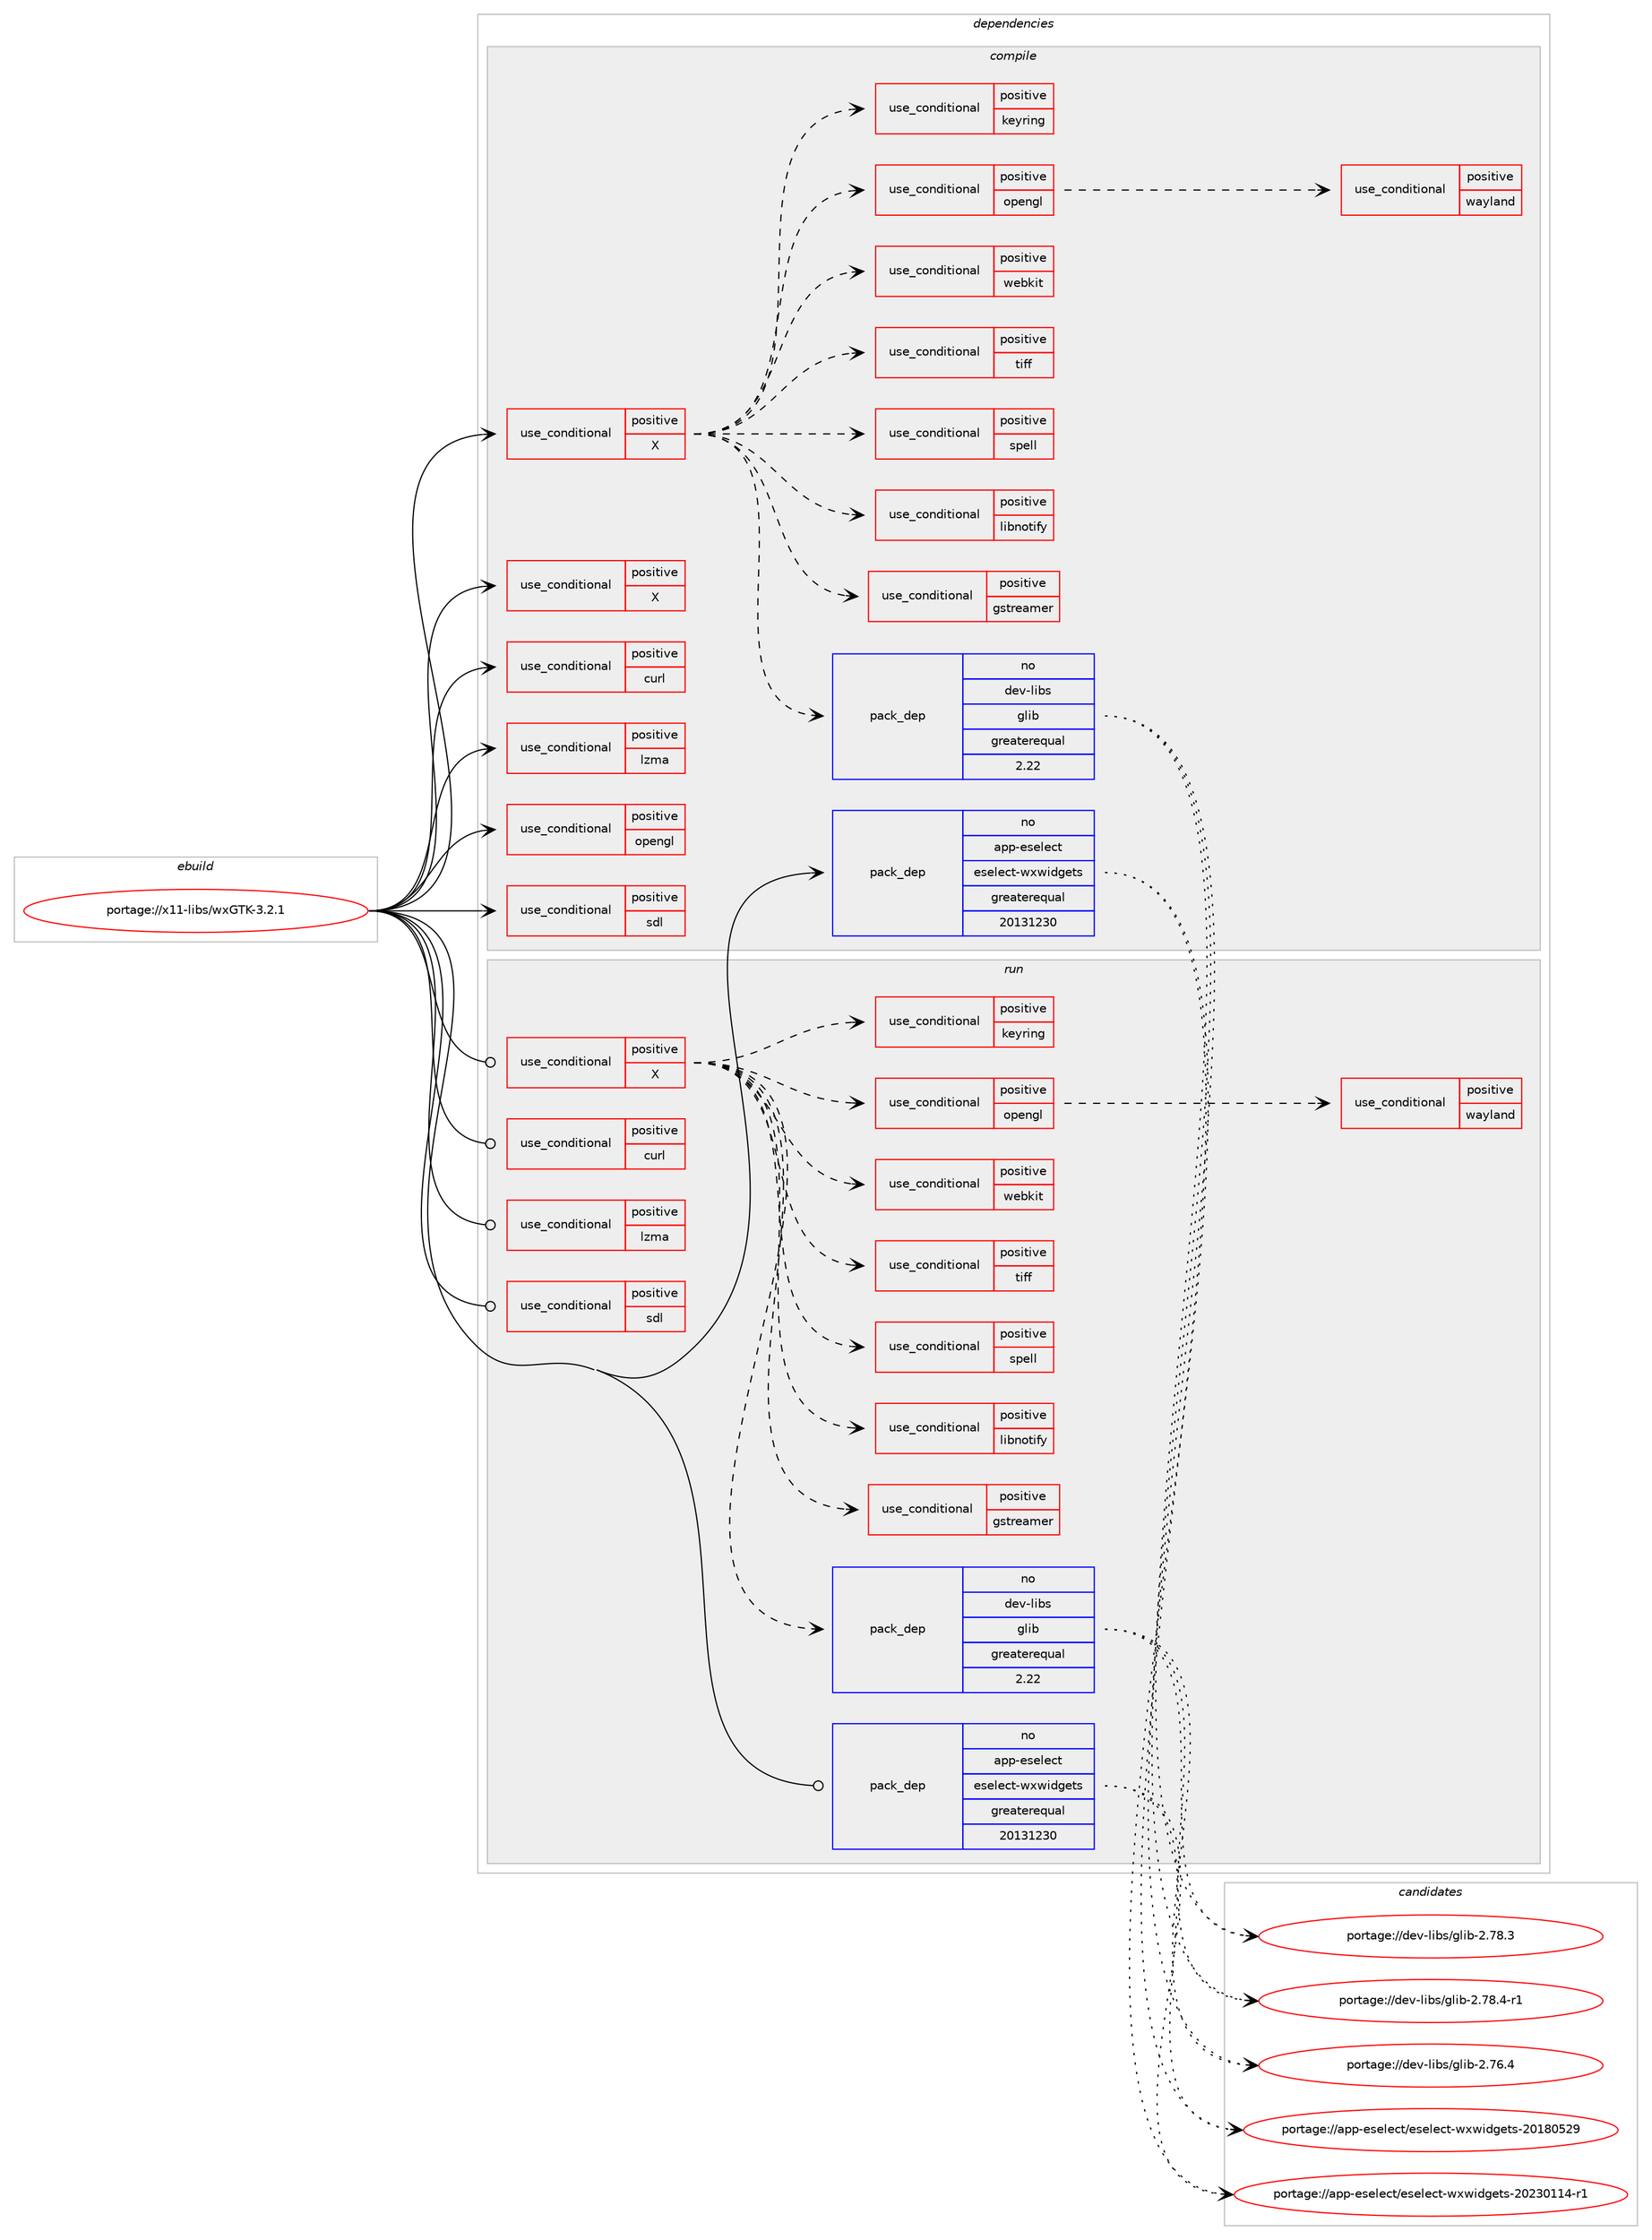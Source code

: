 digraph prolog {

# *************
# Graph options
# *************

newrank=true;
concentrate=true;
compound=true;
graph [rankdir=LR,fontname=Helvetica,fontsize=10,ranksep=1.5];#, ranksep=2.5, nodesep=0.2];
edge  [arrowhead=vee];
node  [fontname=Helvetica,fontsize=10];

# **********
# The ebuild
# **********

subgraph cluster_leftcol {
color=gray;
rank=same;
label=<<i>ebuild</i>>;
id [label="portage://x11-libs/wxGTK-3.2.1", color=red, width=4, href="../x11-libs/wxGTK-3.2.1.svg"];
}

# ****************
# The dependencies
# ****************

subgraph cluster_midcol {
color=gray;
label=<<i>dependencies</i>>;
subgraph cluster_compile {
fillcolor="#eeeeee";
style=filled;
label=<<i>compile</i>>;
subgraph cond13472 {
dependency19558 [label=<<TABLE BORDER="0" CELLBORDER="1" CELLSPACING="0" CELLPADDING="4"><TR><TD ROWSPAN="3" CELLPADDING="10">use_conditional</TD></TR><TR><TD>positive</TD></TR><TR><TD>X</TD></TR></TABLE>>, shape=none, color=red];
subgraph pack5827 {
dependency19559 [label=<<TABLE BORDER="0" CELLBORDER="1" CELLSPACING="0" CELLPADDING="4" WIDTH="220"><TR><TD ROWSPAN="6" CELLPADDING="30">pack_dep</TD></TR><TR><TD WIDTH="110">no</TD></TR><TR><TD>dev-libs</TD></TR><TR><TD>glib</TD></TR><TR><TD>greaterequal</TD></TR><TR><TD>2.22</TD></TR></TABLE>>, shape=none, color=blue];
}
dependency19558:e -> dependency19559:w [weight=20,style="dashed",arrowhead="vee"];
# *** BEGIN UNKNOWN DEPENDENCY TYPE (TODO) ***
# dependency19558 -> package_dependency(portage://x11-libs/wxGTK-3.2.1,install,no,media-libs,libjpeg-turbo,none,[,,],any_same_slot,[use(optenable(abi_x86_32),negative),use(optenable(abi_x86_64),negative),use(optenable(abi_x86_x32),negative),use(optenable(abi_mips_n32),negative),use(optenable(abi_mips_n64),negative),use(optenable(abi_mips_o32),negative),use(optenable(abi_s390_32),negative),use(optenable(abi_s390_64),negative)])
# *** END UNKNOWN DEPENDENCY TYPE (TODO) ***

# *** BEGIN UNKNOWN DEPENDENCY TYPE (TODO) ***
# dependency19558 -> package_dependency(portage://x11-libs/wxGTK-3.2.1,install,no,media-libs,libpng,none,[,,],[slot(0),equal],[use(optenable(abi_x86_32),negative),use(optenable(abi_x86_64),negative),use(optenable(abi_x86_x32),negative),use(optenable(abi_mips_n32),negative),use(optenable(abi_mips_n64),negative),use(optenable(abi_mips_o32),negative),use(optenable(abi_s390_32),negative),use(optenable(abi_s390_64),negative)])
# *** END UNKNOWN DEPENDENCY TYPE (TODO) ***

# *** BEGIN UNKNOWN DEPENDENCY TYPE (TODO) ***
# dependency19558 -> package_dependency(portage://x11-libs/wxGTK-3.2.1,install,no,sys-libs,zlib,none,[,,],[],[use(optenable(abi_x86_32),negative),use(optenable(abi_x86_64),negative),use(optenable(abi_x86_x32),negative),use(optenable(abi_mips_n32),negative),use(optenable(abi_mips_n64),negative),use(optenable(abi_mips_o32),negative),use(optenable(abi_s390_32),negative),use(optenable(abi_s390_64),negative)])
# *** END UNKNOWN DEPENDENCY TYPE (TODO) ***

# *** BEGIN UNKNOWN DEPENDENCY TYPE (TODO) ***
# dependency19558 -> package_dependency(portage://x11-libs/wxGTK-3.2.1,install,no,x11-libs,cairo,none,[,,],[],[use(optenable(abi_x86_32),negative),use(optenable(abi_x86_64),negative),use(optenable(abi_x86_x32),negative),use(optenable(abi_mips_n32),negative),use(optenable(abi_mips_n64),negative),use(optenable(abi_mips_o32),negative),use(optenable(abi_s390_32),negative),use(optenable(abi_s390_64),negative)])
# *** END UNKNOWN DEPENDENCY TYPE (TODO) ***

# *** BEGIN UNKNOWN DEPENDENCY TYPE (TODO) ***
# dependency19558 -> package_dependency(portage://x11-libs/wxGTK-3.2.1,install,no,x11-libs,gtk+,none,[,,],[slot(3)],[use(optenable(wayland),none),use(optenable(abi_x86_32),negative),use(optenable(abi_x86_64),negative),use(optenable(abi_x86_x32),negative),use(optenable(abi_mips_n32),negative),use(optenable(abi_mips_n64),negative),use(optenable(abi_mips_o32),negative),use(optenable(abi_s390_32),negative),use(optenable(abi_s390_64),negative)])
# *** END UNKNOWN DEPENDENCY TYPE (TODO) ***

# *** BEGIN UNKNOWN DEPENDENCY TYPE (TODO) ***
# dependency19558 -> package_dependency(portage://x11-libs/wxGTK-3.2.1,install,no,x11-libs,gdk-pixbuf,none,[,,],[slot(2)],[use(optenable(abi_x86_32),negative),use(optenable(abi_x86_64),negative),use(optenable(abi_x86_x32),negative),use(optenable(abi_mips_n32),negative),use(optenable(abi_mips_n64),negative),use(optenable(abi_mips_o32),negative),use(optenable(abi_s390_32),negative),use(optenable(abi_s390_64),negative)])
# *** END UNKNOWN DEPENDENCY TYPE (TODO) ***

# *** BEGIN UNKNOWN DEPENDENCY TYPE (TODO) ***
# dependency19558 -> package_dependency(portage://x11-libs/wxGTK-3.2.1,install,no,x11-libs,libSM,none,[,,],[],[use(optenable(abi_x86_32),negative),use(optenable(abi_x86_64),negative),use(optenable(abi_x86_x32),negative),use(optenable(abi_mips_n32),negative),use(optenable(abi_mips_n64),negative),use(optenable(abi_mips_o32),negative),use(optenable(abi_s390_32),negative),use(optenable(abi_s390_64),negative)])
# *** END UNKNOWN DEPENDENCY TYPE (TODO) ***

# *** BEGIN UNKNOWN DEPENDENCY TYPE (TODO) ***
# dependency19558 -> package_dependency(portage://x11-libs/wxGTK-3.2.1,install,no,x11-libs,libX11,none,[,,],[],[use(optenable(abi_x86_32),negative),use(optenable(abi_x86_64),negative),use(optenable(abi_x86_x32),negative),use(optenable(abi_mips_n32),negative),use(optenable(abi_mips_n64),negative),use(optenable(abi_mips_o32),negative),use(optenable(abi_s390_32),negative),use(optenable(abi_s390_64),negative)])
# *** END UNKNOWN DEPENDENCY TYPE (TODO) ***

# *** BEGIN UNKNOWN DEPENDENCY TYPE (TODO) ***
# dependency19558 -> package_dependency(portage://x11-libs/wxGTK-3.2.1,install,no,x11-libs,libXtst,none,[,,],[],[])
# *** END UNKNOWN DEPENDENCY TYPE (TODO) ***

# *** BEGIN UNKNOWN DEPENDENCY TYPE (TODO) ***
# dependency19558 -> package_dependency(portage://x11-libs/wxGTK-3.2.1,install,no,x11-libs,libXxf86vm,none,[,,],[],[use(optenable(abi_x86_32),negative),use(optenable(abi_x86_64),negative),use(optenable(abi_x86_x32),negative),use(optenable(abi_mips_n32),negative),use(optenable(abi_mips_n64),negative),use(optenable(abi_mips_o32),negative),use(optenable(abi_s390_32),negative),use(optenable(abi_s390_64),negative)])
# *** END UNKNOWN DEPENDENCY TYPE (TODO) ***

# *** BEGIN UNKNOWN DEPENDENCY TYPE (TODO) ***
# dependency19558 -> package_dependency(portage://x11-libs/wxGTK-3.2.1,install,no,media-libs,fontconfig,none,[,,],[],[])
# *** END UNKNOWN DEPENDENCY TYPE (TODO) ***

# *** BEGIN UNKNOWN DEPENDENCY TYPE (TODO) ***
# dependency19558 -> package_dependency(portage://x11-libs/wxGTK-3.2.1,install,no,x11-libs,pango,none,[,,],[],[use(optenable(abi_x86_32),negative),use(optenable(abi_x86_64),negative),use(optenable(abi_x86_x32),negative),use(optenable(abi_mips_n32),negative),use(optenable(abi_mips_n64),negative),use(optenable(abi_mips_o32),negative),use(optenable(abi_s390_32),negative),use(optenable(abi_s390_64),negative)])
# *** END UNKNOWN DEPENDENCY TYPE (TODO) ***

subgraph cond13473 {
dependency19560 [label=<<TABLE BORDER="0" CELLBORDER="1" CELLSPACING="0" CELLPADDING="4"><TR><TD ROWSPAN="3" CELLPADDING="10">use_conditional</TD></TR><TR><TD>positive</TD></TR><TR><TD>keyring</TD></TR></TABLE>>, shape=none, color=red];
# *** BEGIN UNKNOWN DEPENDENCY TYPE (TODO) ***
# dependency19560 -> package_dependency(portage://x11-libs/wxGTK-3.2.1,install,no,app-crypt,libsecret,none,[,,],[],[])
# *** END UNKNOWN DEPENDENCY TYPE (TODO) ***

}
dependency19558:e -> dependency19560:w [weight=20,style="dashed",arrowhead="vee"];
subgraph cond13474 {
dependency19561 [label=<<TABLE BORDER="0" CELLBORDER="1" CELLSPACING="0" CELLPADDING="4"><TR><TD ROWSPAN="3" CELLPADDING="10">use_conditional</TD></TR><TR><TD>positive</TD></TR><TR><TD>gstreamer</TD></TR></TABLE>>, shape=none, color=red];
# *** BEGIN UNKNOWN DEPENDENCY TYPE (TODO) ***
# dependency19561 -> package_dependency(portage://x11-libs/wxGTK-3.2.1,install,no,media-libs,gstreamer,none,[,,],[slot(1.0)],[use(optenable(abi_x86_32),negative),use(optenable(abi_x86_64),negative),use(optenable(abi_x86_x32),negative),use(optenable(abi_mips_n32),negative),use(optenable(abi_mips_n64),negative),use(optenable(abi_mips_o32),negative),use(optenable(abi_s390_32),negative),use(optenable(abi_s390_64),negative)])
# *** END UNKNOWN DEPENDENCY TYPE (TODO) ***

# *** BEGIN UNKNOWN DEPENDENCY TYPE (TODO) ***
# dependency19561 -> package_dependency(portage://x11-libs/wxGTK-3.2.1,install,no,media-libs,gst-plugins-base,none,[,,],[slot(1.0)],[use(optenable(abi_x86_32),negative),use(optenable(abi_x86_64),negative),use(optenable(abi_x86_x32),negative),use(optenable(abi_mips_n32),negative),use(optenable(abi_mips_n64),negative),use(optenable(abi_mips_o32),negative),use(optenable(abi_s390_32),negative),use(optenable(abi_s390_64),negative)])
# *** END UNKNOWN DEPENDENCY TYPE (TODO) ***

# *** BEGIN UNKNOWN DEPENDENCY TYPE (TODO) ***
# dependency19561 -> package_dependency(portage://x11-libs/wxGTK-3.2.1,install,no,media-libs,gst-plugins-bad,none,[,,],[slot(1.0)],[use(optenable(abi_x86_32),negative),use(optenable(abi_x86_64),negative),use(optenable(abi_x86_x32),negative),use(optenable(abi_mips_n32),negative),use(optenable(abi_mips_n64),negative),use(optenable(abi_mips_o32),negative),use(optenable(abi_s390_32),negative),use(optenable(abi_s390_64),negative)])
# *** END UNKNOWN DEPENDENCY TYPE (TODO) ***

}
dependency19558:e -> dependency19561:w [weight=20,style="dashed",arrowhead="vee"];
subgraph cond13475 {
dependency19562 [label=<<TABLE BORDER="0" CELLBORDER="1" CELLSPACING="0" CELLPADDING="4"><TR><TD ROWSPAN="3" CELLPADDING="10">use_conditional</TD></TR><TR><TD>positive</TD></TR><TR><TD>libnotify</TD></TR></TABLE>>, shape=none, color=red];
# *** BEGIN UNKNOWN DEPENDENCY TYPE (TODO) ***
# dependency19562 -> package_dependency(portage://x11-libs/wxGTK-3.2.1,install,no,x11-libs,libnotify,none,[,,],[],[use(optenable(abi_x86_32),negative),use(optenable(abi_x86_64),negative),use(optenable(abi_x86_x32),negative),use(optenable(abi_mips_n32),negative),use(optenable(abi_mips_n64),negative),use(optenable(abi_mips_o32),negative),use(optenable(abi_s390_32),negative),use(optenable(abi_s390_64),negative)])
# *** END UNKNOWN DEPENDENCY TYPE (TODO) ***

}
dependency19558:e -> dependency19562:w [weight=20,style="dashed",arrowhead="vee"];
subgraph cond13476 {
dependency19563 [label=<<TABLE BORDER="0" CELLBORDER="1" CELLSPACING="0" CELLPADDING="4"><TR><TD ROWSPAN="3" CELLPADDING="10">use_conditional</TD></TR><TR><TD>positive</TD></TR><TR><TD>opengl</TD></TR></TABLE>>, shape=none, color=red];
# *** BEGIN UNKNOWN DEPENDENCY TYPE (TODO) ***
# dependency19563 -> package_dependency(portage://x11-libs/wxGTK-3.2.1,install,no,virtual,opengl,none,[,,],[],[use(optenable(abi_x86_32),negative),use(optenable(abi_x86_64),negative),use(optenable(abi_x86_x32),negative),use(optenable(abi_mips_n32),negative),use(optenable(abi_mips_n64),negative),use(optenable(abi_mips_o32),negative),use(optenable(abi_s390_32),negative),use(optenable(abi_s390_64),negative)])
# *** END UNKNOWN DEPENDENCY TYPE (TODO) ***

subgraph cond13477 {
dependency19564 [label=<<TABLE BORDER="0" CELLBORDER="1" CELLSPACING="0" CELLPADDING="4"><TR><TD ROWSPAN="3" CELLPADDING="10">use_conditional</TD></TR><TR><TD>positive</TD></TR><TR><TD>wayland</TD></TR></TABLE>>, shape=none, color=red];
# *** BEGIN UNKNOWN DEPENDENCY TYPE (TODO) ***
# dependency19564 -> package_dependency(portage://x11-libs/wxGTK-3.2.1,install,no,dev-libs,wayland,none,[,,],[],[])
# *** END UNKNOWN DEPENDENCY TYPE (TODO) ***

}
dependency19563:e -> dependency19564:w [weight=20,style="dashed",arrowhead="vee"];
}
dependency19558:e -> dependency19563:w [weight=20,style="dashed",arrowhead="vee"];
subgraph cond13478 {
dependency19565 [label=<<TABLE BORDER="0" CELLBORDER="1" CELLSPACING="0" CELLPADDING="4"><TR><TD ROWSPAN="3" CELLPADDING="10">use_conditional</TD></TR><TR><TD>positive</TD></TR><TR><TD>spell</TD></TR></TABLE>>, shape=none, color=red];
# *** BEGIN UNKNOWN DEPENDENCY TYPE (TODO) ***
# dependency19565 -> package_dependency(portage://x11-libs/wxGTK-3.2.1,install,no,app-text,gspell,none,[,,],any_same_slot,[])
# *** END UNKNOWN DEPENDENCY TYPE (TODO) ***

}
dependency19558:e -> dependency19565:w [weight=20,style="dashed",arrowhead="vee"];
subgraph cond13479 {
dependency19566 [label=<<TABLE BORDER="0" CELLBORDER="1" CELLSPACING="0" CELLPADDING="4"><TR><TD ROWSPAN="3" CELLPADDING="10">use_conditional</TD></TR><TR><TD>positive</TD></TR><TR><TD>tiff</TD></TR></TABLE>>, shape=none, color=red];
# *** BEGIN UNKNOWN DEPENDENCY TYPE (TODO) ***
# dependency19566 -> package_dependency(portage://x11-libs/wxGTK-3.2.1,install,no,media-libs,tiff,none,[,,],any_same_slot,[use(optenable(abi_x86_32),negative),use(optenable(abi_x86_64),negative),use(optenable(abi_x86_x32),negative),use(optenable(abi_mips_n32),negative),use(optenable(abi_mips_n64),negative),use(optenable(abi_mips_o32),negative),use(optenable(abi_s390_32),negative),use(optenable(abi_s390_64),negative)])
# *** END UNKNOWN DEPENDENCY TYPE (TODO) ***

}
dependency19558:e -> dependency19566:w [weight=20,style="dashed",arrowhead="vee"];
subgraph cond13480 {
dependency19567 [label=<<TABLE BORDER="0" CELLBORDER="1" CELLSPACING="0" CELLPADDING="4"><TR><TD ROWSPAN="3" CELLPADDING="10">use_conditional</TD></TR><TR><TD>positive</TD></TR><TR><TD>webkit</TD></TR></TABLE>>, shape=none, color=red];
# *** BEGIN UNKNOWN DEPENDENCY TYPE (TODO) ***
# dependency19567 -> package_dependency(portage://x11-libs/wxGTK-3.2.1,install,no,net-libs,webkit-gtk,none,[,,],[slot(4),equal],[])
# *** END UNKNOWN DEPENDENCY TYPE (TODO) ***

}
dependency19558:e -> dependency19567:w [weight=20,style="dashed",arrowhead="vee"];
}
id:e -> dependency19558:w [weight=20,style="solid",arrowhead="vee"];
subgraph cond13481 {
dependency19568 [label=<<TABLE BORDER="0" CELLBORDER="1" CELLSPACING="0" CELLPADDING="4"><TR><TD ROWSPAN="3" CELLPADDING="10">use_conditional</TD></TR><TR><TD>positive</TD></TR><TR><TD>X</TD></TR></TABLE>>, shape=none, color=red];
# *** BEGIN UNKNOWN DEPENDENCY TYPE (TODO) ***
# dependency19568 -> package_dependency(portage://x11-libs/wxGTK-3.2.1,install,no,x11-base,xorg-proto,none,[,,],[],[])
# *** END UNKNOWN DEPENDENCY TYPE (TODO) ***

}
id:e -> dependency19568:w [weight=20,style="solid",arrowhead="vee"];
subgraph cond13482 {
dependency19569 [label=<<TABLE BORDER="0" CELLBORDER="1" CELLSPACING="0" CELLPADDING="4"><TR><TD ROWSPAN="3" CELLPADDING="10">use_conditional</TD></TR><TR><TD>positive</TD></TR><TR><TD>curl</TD></TR></TABLE>>, shape=none, color=red];
# *** BEGIN UNKNOWN DEPENDENCY TYPE (TODO) ***
# dependency19569 -> package_dependency(portage://x11-libs/wxGTK-3.2.1,install,no,net-misc,curl,none,[,,],[],[])
# *** END UNKNOWN DEPENDENCY TYPE (TODO) ***

}
id:e -> dependency19569:w [weight=20,style="solid",arrowhead="vee"];
subgraph cond13483 {
dependency19570 [label=<<TABLE BORDER="0" CELLBORDER="1" CELLSPACING="0" CELLPADDING="4"><TR><TD ROWSPAN="3" CELLPADDING="10">use_conditional</TD></TR><TR><TD>positive</TD></TR><TR><TD>lzma</TD></TR></TABLE>>, shape=none, color=red];
# *** BEGIN UNKNOWN DEPENDENCY TYPE (TODO) ***
# dependency19570 -> package_dependency(portage://x11-libs/wxGTK-3.2.1,install,no,app-arch,xz-utils,none,[,,],[],[])
# *** END UNKNOWN DEPENDENCY TYPE (TODO) ***

}
id:e -> dependency19570:w [weight=20,style="solid",arrowhead="vee"];
subgraph cond13484 {
dependency19571 [label=<<TABLE BORDER="0" CELLBORDER="1" CELLSPACING="0" CELLPADDING="4"><TR><TD ROWSPAN="3" CELLPADDING="10">use_conditional</TD></TR><TR><TD>positive</TD></TR><TR><TD>opengl</TD></TR></TABLE>>, shape=none, color=red];
# *** BEGIN UNKNOWN DEPENDENCY TYPE (TODO) ***
# dependency19571 -> package_dependency(portage://x11-libs/wxGTK-3.2.1,install,no,virtual,glu,none,[,,],[],[use(optenable(abi_x86_32),negative),use(optenable(abi_x86_64),negative),use(optenable(abi_x86_x32),negative),use(optenable(abi_mips_n32),negative),use(optenable(abi_mips_n64),negative),use(optenable(abi_mips_o32),negative),use(optenable(abi_s390_32),negative),use(optenable(abi_s390_64),negative)])
# *** END UNKNOWN DEPENDENCY TYPE (TODO) ***

}
id:e -> dependency19571:w [weight=20,style="solid",arrowhead="vee"];
subgraph cond13485 {
dependency19572 [label=<<TABLE BORDER="0" CELLBORDER="1" CELLSPACING="0" CELLPADDING="4"><TR><TD ROWSPAN="3" CELLPADDING="10">use_conditional</TD></TR><TR><TD>positive</TD></TR><TR><TD>sdl</TD></TR></TABLE>>, shape=none, color=red];
# *** BEGIN UNKNOWN DEPENDENCY TYPE (TODO) ***
# dependency19572 -> package_dependency(portage://x11-libs/wxGTK-3.2.1,install,no,media-libs,libsdl2,none,[,,],[],[use(optenable(abi_x86_32),negative),use(optenable(abi_x86_64),negative),use(optenable(abi_x86_x32),negative),use(optenable(abi_mips_n32),negative),use(optenable(abi_mips_n64),negative),use(optenable(abi_mips_o32),negative),use(optenable(abi_s390_32),negative),use(optenable(abi_s390_64),negative)])
# *** END UNKNOWN DEPENDENCY TYPE (TODO) ***

}
id:e -> dependency19572:w [weight=20,style="solid",arrowhead="vee"];
subgraph pack5828 {
dependency19573 [label=<<TABLE BORDER="0" CELLBORDER="1" CELLSPACING="0" CELLPADDING="4" WIDTH="220"><TR><TD ROWSPAN="6" CELLPADDING="30">pack_dep</TD></TR><TR><TD WIDTH="110">no</TD></TR><TR><TD>app-eselect</TD></TR><TR><TD>eselect-wxwidgets</TD></TR><TR><TD>greaterequal</TD></TR><TR><TD>20131230</TD></TR></TABLE>>, shape=none, color=blue];
}
id:e -> dependency19573:w [weight=20,style="solid",arrowhead="vee"];
# *** BEGIN UNKNOWN DEPENDENCY TYPE (TODO) ***
# id -> package_dependency(portage://x11-libs/wxGTK-3.2.1,install,no,dev-libs,expat,none,[,,],[],[use(optenable(abi_x86_32),negative),use(optenable(abi_x86_64),negative),use(optenable(abi_x86_x32),negative),use(optenable(abi_mips_n32),negative),use(optenable(abi_mips_n64),negative),use(optenable(abi_mips_o32),negative),use(optenable(abi_s390_32),negative),use(optenable(abi_s390_64),negative)])
# *** END UNKNOWN DEPENDENCY TYPE (TODO) ***

# *** BEGIN UNKNOWN DEPENDENCY TYPE (TODO) ***
# id -> package_dependency(portage://x11-libs/wxGTK-3.2.1,install,no,dev-libs,libpcre2,none,[,,],[],[use(enable(pcre16),none),use(enable(pcre32),none),use(enable(unicode),none)])
# *** END UNKNOWN DEPENDENCY TYPE (TODO) ***

}
subgraph cluster_compileandrun {
fillcolor="#eeeeee";
style=filled;
label=<<i>compile and run</i>>;
}
subgraph cluster_run {
fillcolor="#eeeeee";
style=filled;
label=<<i>run</i>>;
subgraph cond13486 {
dependency19574 [label=<<TABLE BORDER="0" CELLBORDER="1" CELLSPACING="0" CELLPADDING="4"><TR><TD ROWSPAN="3" CELLPADDING="10">use_conditional</TD></TR><TR><TD>positive</TD></TR><TR><TD>X</TD></TR></TABLE>>, shape=none, color=red];
subgraph pack5829 {
dependency19575 [label=<<TABLE BORDER="0" CELLBORDER="1" CELLSPACING="0" CELLPADDING="4" WIDTH="220"><TR><TD ROWSPAN="6" CELLPADDING="30">pack_dep</TD></TR><TR><TD WIDTH="110">no</TD></TR><TR><TD>dev-libs</TD></TR><TR><TD>glib</TD></TR><TR><TD>greaterequal</TD></TR><TR><TD>2.22</TD></TR></TABLE>>, shape=none, color=blue];
}
dependency19574:e -> dependency19575:w [weight=20,style="dashed",arrowhead="vee"];
# *** BEGIN UNKNOWN DEPENDENCY TYPE (TODO) ***
# dependency19574 -> package_dependency(portage://x11-libs/wxGTK-3.2.1,run,no,media-libs,libjpeg-turbo,none,[,,],any_same_slot,[use(optenable(abi_x86_32),negative),use(optenable(abi_x86_64),negative),use(optenable(abi_x86_x32),negative),use(optenable(abi_mips_n32),negative),use(optenable(abi_mips_n64),negative),use(optenable(abi_mips_o32),negative),use(optenable(abi_s390_32),negative),use(optenable(abi_s390_64),negative)])
# *** END UNKNOWN DEPENDENCY TYPE (TODO) ***

# *** BEGIN UNKNOWN DEPENDENCY TYPE (TODO) ***
# dependency19574 -> package_dependency(portage://x11-libs/wxGTK-3.2.1,run,no,media-libs,libpng,none,[,,],[slot(0),equal],[use(optenable(abi_x86_32),negative),use(optenable(abi_x86_64),negative),use(optenable(abi_x86_x32),negative),use(optenable(abi_mips_n32),negative),use(optenable(abi_mips_n64),negative),use(optenable(abi_mips_o32),negative),use(optenable(abi_s390_32),negative),use(optenable(abi_s390_64),negative)])
# *** END UNKNOWN DEPENDENCY TYPE (TODO) ***

# *** BEGIN UNKNOWN DEPENDENCY TYPE (TODO) ***
# dependency19574 -> package_dependency(portage://x11-libs/wxGTK-3.2.1,run,no,sys-libs,zlib,none,[,,],[],[use(optenable(abi_x86_32),negative),use(optenable(abi_x86_64),negative),use(optenable(abi_x86_x32),negative),use(optenable(abi_mips_n32),negative),use(optenable(abi_mips_n64),negative),use(optenable(abi_mips_o32),negative),use(optenable(abi_s390_32),negative),use(optenable(abi_s390_64),negative)])
# *** END UNKNOWN DEPENDENCY TYPE (TODO) ***

# *** BEGIN UNKNOWN DEPENDENCY TYPE (TODO) ***
# dependency19574 -> package_dependency(portage://x11-libs/wxGTK-3.2.1,run,no,x11-libs,cairo,none,[,,],[],[use(optenable(abi_x86_32),negative),use(optenable(abi_x86_64),negative),use(optenable(abi_x86_x32),negative),use(optenable(abi_mips_n32),negative),use(optenable(abi_mips_n64),negative),use(optenable(abi_mips_o32),negative),use(optenable(abi_s390_32),negative),use(optenable(abi_s390_64),negative)])
# *** END UNKNOWN DEPENDENCY TYPE (TODO) ***

# *** BEGIN UNKNOWN DEPENDENCY TYPE (TODO) ***
# dependency19574 -> package_dependency(portage://x11-libs/wxGTK-3.2.1,run,no,x11-libs,gtk+,none,[,,],[slot(3)],[use(optenable(wayland),none),use(optenable(abi_x86_32),negative),use(optenable(abi_x86_64),negative),use(optenable(abi_x86_x32),negative),use(optenable(abi_mips_n32),negative),use(optenable(abi_mips_n64),negative),use(optenable(abi_mips_o32),negative),use(optenable(abi_s390_32),negative),use(optenable(abi_s390_64),negative)])
# *** END UNKNOWN DEPENDENCY TYPE (TODO) ***

# *** BEGIN UNKNOWN DEPENDENCY TYPE (TODO) ***
# dependency19574 -> package_dependency(portage://x11-libs/wxGTK-3.2.1,run,no,x11-libs,gdk-pixbuf,none,[,,],[slot(2)],[use(optenable(abi_x86_32),negative),use(optenable(abi_x86_64),negative),use(optenable(abi_x86_x32),negative),use(optenable(abi_mips_n32),negative),use(optenable(abi_mips_n64),negative),use(optenable(abi_mips_o32),negative),use(optenable(abi_s390_32),negative),use(optenable(abi_s390_64),negative)])
# *** END UNKNOWN DEPENDENCY TYPE (TODO) ***

# *** BEGIN UNKNOWN DEPENDENCY TYPE (TODO) ***
# dependency19574 -> package_dependency(portage://x11-libs/wxGTK-3.2.1,run,no,x11-libs,libSM,none,[,,],[],[use(optenable(abi_x86_32),negative),use(optenable(abi_x86_64),negative),use(optenable(abi_x86_x32),negative),use(optenable(abi_mips_n32),negative),use(optenable(abi_mips_n64),negative),use(optenable(abi_mips_o32),negative),use(optenable(abi_s390_32),negative),use(optenable(abi_s390_64),negative)])
# *** END UNKNOWN DEPENDENCY TYPE (TODO) ***

# *** BEGIN UNKNOWN DEPENDENCY TYPE (TODO) ***
# dependency19574 -> package_dependency(portage://x11-libs/wxGTK-3.2.1,run,no,x11-libs,libX11,none,[,,],[],[use(optenable(abi_x86_32),negative),use(optenable(abi_x86_64),negative),use(optenable(abi_x86_x32),negative),use(optenable(abi_mips_n32),negative),use(optenable(abi_mips_n64),negative),use(optenable(abi_mips_o32),negative),use(optenable(abi_s390_32),negative),use(optenable(abi_s390_64),negative)])
# *** END UNKNOWN DEPENDENCY TYPE (TODO) ***

# *** BEGIN UNKNOWN DEPENDENCY TYPE (TODO) ***
# dependency19574 -> package_dependency(portage://x11-libs/wxGTK-3.2.1,run,no,x11-libs,libXtst,none,[,,],[],[])
# *** END UNKNOWN DEPENDENCY TYPE (TODO) ***

# *** BEGIN UNKNOWN DEPENDENCY TYPE (TODO) ***
# dependency19574 -> package_dependency(portage://x11-libs/wxGTK-3.2.1,run,no,x11-libs,libXxf86vm,none,[,,],[],[use(optenable(abi_x86_32),negative),use(optenable(abi_x86_64),negative),use(optenable(abi_x86_x32),negative),use(optenable(abi_mips_n32),negative),use(optenable(abi_mips_n64),negative),use(optenable(abi_mips_o32),negative),use(optenable(abi_s390_32),negative),use(optenable(abi_s390_64),negative)])
# *** END UNKNOWN DEPENDENCY TYPE (TODO) ***

# *** BEGIN UNKNOWN DEPENDENCY TYPE (TODO) ***
# dependency19574 -> package_dependency(portage://x11-libs/wxGTK-3.2.1,run,no,media-libs,fontconfig,none,[,,],[],[])
# *** END UNKNOWN DEPENDENCY TYPE (TODO) ***

# *** BEGIN UNKNOWN DEPENDENCY TYPE (TODO) ***
# dependency19574 -> package_dependency(portage://x11-libs/wxGTK-3.2.1,run,no,x11-libs,pango,none,[,,],[],[use(optenable(abi_x86_32),negative),use(optenable(abi_x86_64),negative),use(optenable(abi_x86_x32),negative),use(optenable(abi_mips_n32),negative),use(optenable(abi_mips_n64),negative),use(optenable(abi_mips_o32),negative),use(optenable(abi_s390_32),negative),use(optenable(abi_s390_64),negative)])
# *** END UNKNOWN DEPENDENCY TYPE (TODO) ***

subgraph cond13487 {
dependency19576 [label=<<TABLE BORDER="0" CELLBORDER="1" CELLSPACING="0" CELLPADDING="4"><TR><TD ROWSPAN="3" CELLPADDING="10">use_conditional</TD></TR><TR><TD>positive</TD></TR><TR><TD>keyring</TD></TR></TABLE>>, shape=none, color=red];
# *** BEGIN UNKNOWN DEPENDENCY TYPE (TODO) ***
# dependency19576 -> package_dependency(portage://x11-libs/wxGTK-3.2.1,run,no,app-crypt,libsecret,none,[,,],[],[])
# *** END UNKNOWN DEPENDENCY TYPE (TODO) ***

}
dependency19574:e -> dependency19576:w [weight=20,style="dashed",arrowhead="vee"];
subgraph cond13488 {
dependency19577 [label=<<TABLE BORDER="0" CELLBORDER="1" CELLSPACING="0" CELLPADDING="4"><TR><TD ROWSPAN="3" CELLPADDING="10">use_conditional</TD></TR><TR><TD>positive</TD></TR><TR><TD>gstreamer</TD></TR></TABLE>>, shape=none, color=red];
# *** BEGIN UNKNOWN DEPENDENCY TYPE (TODO) ***
# dependency19577 -> package_dependency(portage://x11-libs/wxGTK-3.2.1,run,no,media-libs,gstreamer,none,[,,],[slot(1.0)],[use(optenable(abi_x86_32),negative),use(optenable(abi_x86_64),negative),use(optenable(abi_x86_x32),negative),use(optenable(abi_mips_n32),negative),use(optenable(abi_mips_n64),negative),use(optenable(abi_mips_o32),negative),use(optenable(abi_s390_32),negative),use(optenable(abi_s390_64),negative)])
# *** END UNKNOWN DEPENDENCY TYPE (TODO) ***

# *** BEGIN UNKNOWN DEPENDENCY TYPE (TODO) ***
# dependency19577 -> package_dependency(portage://x11-libs/wxGTK-3.2.1,run,no,media-libs,gst-plugins-base,none,[,,],[slot(1.0)],[use(optenable(abi_x86_32),negative),use(optenable(abi_x86_64),negative),use(optenable(abi_x86_x32),negative),use(optenable(abi_mips_n32),negative),use(optenable(abi_mips_n64),negative),use(optenable(abi_mips_o32),negative),use(optenable(abi_s390_32),negative),use(optenable(abi_s390_64),negative)])
# *** END UNKNOWN DEPENDENCY TYPE (TODO) ***

# *** BEGIN UNKNOWN DEPENDENCY TYPE (TODO) ***
# dependency19577 -> package_dependency(portage://x11-libs/wxGTK-3.2.1,run,no,media-libs,gst-plugins-bad,none,[,,],[slot(1.0)],[use(optenable(abi_x86_32),negative),use(optenable(abi_x86_64),negative),use(optenable(abi_x86_x32),negative),use(optenable(abi_mips_n32),negative),use(optenable(abi_mips_n64),negative),use(optenable(abi_mips_o32),negative),use(optenable(abi_s390_32),negative),use(optenable(abi_s390_64),negative)])
# *** END UNKNOWN DEPENDENCY TYPE (TODO) ***

}
dependency19574:e -> dependency19577:w [weight=20,style="dashed",arrowhead="vee"];
subgraph cond13489 {
dependency19578 [label=<<TABLE BORDER="0" CELLBORDER="1" CELLSPACING="0" CELLPADDING="4"><TR><TD ROWSPAN="3" CELLPADDING="10">use_conditional</TD></TR><TR><TD>positive</TD></TR><TR><TD>libnotify</TD></TR></TABLE>>, shape=none, color=red];
# *** BEGIN UNKNOWN DEPENDENCY TYPE (TODO) ***
# dependency19578 -> package_dependency(portage://x11-libs/wxGTK-3.2.1,run,no,x11-libs,libnotify,none,[,,],[],[use(optenable(abi_x86_32),negative),use(optenable(abi_x86_64),negative),use(optenable(abi_x86_x32),negative),use(optenable(abi_mips_n32),negative),use(optenable(abi_mips_n64),negative),use(optenable(abi_mips_o32),negative),use(optenable(abi_s390_32),negative),use(optenable(abi_s390_64),negative)])
# *** END UNKNOWN DEPENDENCY TYPE (TODO) ***

}
dependency19574:e -> dependency19578:w [weight=20,style="dashed",arrowhead="vee"];
subgraph cond13490 {
dependency19579 [label=<<TABLE BORDER="0" CELLBORDER="1" CELLSPACING="0" CELLPADDING="4"><TR><TD ROWSPAN="3" CELLPADDING="10">use_conditional</TD></TR><TR><TD>positive</TD></TR><TR><TD>opengl</TD></TR></TABLE>>, shape=none, color=red];
# *** BEGIN UNKNOWN DEPENDENCY TYPE (TODO) ***
# dependency19579 -> package_dependency(portage://x11-libs/wxGTK-3.2.1,run,no,virtual,opengl,none,[,,],[],[use(optenable(abi_x86_32),negative),use(optenable(abi_x86_64),negative),use(optenable(abi_x86_x32),negative),use(optenable(abi_mips_n32),negative),use(optenable(abi_mips_n64),negative),use(optenable(abi_mips_o32),negative),use(optenable(abi_s390_32),negative),use(optenable(abi_s390_64),negative)])
# *** END UNKNOWN DEPENDENCY TYPE (TODO) ***

subgraph cond13491 {
dependency19580 [label=<<TABLE BORDER="0" CELLBORDER="1" CELLSPACING="0" CELLPADDING="4"><TR><TD ROWSPAN="3" CELLPADDING="10">use_conditional</TD></TR><TR><TD>positive</TD></TR><TR><TD>wayland</TD></TR></TABLE>>, shape=none, color=red];
# *** BEGIN UNKNOWN DEPENDENCY TYPE (TODO) ***
# dependency19580 -> package_dependency(portage://x11-libs/wxGTK-3.2.1,run,no,dev-libs,wayland,none,[,,],[],[])
# *** END UNKNOWN DEPENDENCY TYPE (TODO) ***

}
dependency19579:e -> dependency19580:w [weight=20,style="dashed",arrowhead="vee"];
}
dependency19574:e -> dependency19579:w [weight=20,style="dashed",arrowhead="vee"];
subgraph cond13492 {
dependency19581 [label=<<TABLE BORDER="0" CELLBORDER="1" CELLSPACING="0" CELLPADDING="4"><TR><TD ROWSPAN="3" CELLPADDING="10">use_conditional</TD></TR><TR><TD>positive</TD></TR><TR><TD>spell</TD></TR></TABLE>>, shape=none, color=red];
# *** BEGIN UNKNOWN DEPENDENCY TYPE (TODO) ***
# dependency19581 -> package_dependency(portage://x11-libs/wxGTK-3.2.1,run,no,app-text,gspell,none,[,,],any_same_slot,[])
# *** END UNKNOWN DEPENDENCY TYPE (TODO) ***

}
dependency19574:e -> dependency19581:w [weight=20,style="dashed",arrowhead="vee"];
subgraph cond13493 {
dependency19582 [label=<<TABLE BORDER="0" CELLBORDER="1" CELLSPACING="0" CELLPADDING="4"><TR><TD ROWSPAN="3" CELLPADDING="10">use_conditional</TD></TR><TR><TD>positive</TD></TR><TR><TD>tiff</TD></TR></TABLE>>, shape=none, color=red];
# *** BEGIN UNKNOWN DEPENDENCY TYPE (TODO) ***
# dependency19582 -> package_dependency(portage://x11-libs/wxGTK-3.2.1,run,no,media-libs,tiff,none,[,,],any_same_slot,[use(optenable(abi_x86_32),negative),use(optenable(abi_x86_64),negative),use(optenable(abi_x86_x32),negative),use(optenable(abi_mips_n32),negative),use(optenable(abi_mips_n64),negative),use(optenable(abi_mips_o32),negative),use(optenable(abi_s390_32),negative),use(optenable(abi_s390_64),negative)])
# *** END UNKNOWN DEPENDENCY TYPE (TODO) ***

}
dependency19574:e -> dependency19582:w [weight=20,style="dashed",arrowhead="vee"];
subgraph cond13494 {
dependency19583 [label=<<TABLE BORDER="0" CELLBORDER="1" CELLSPACING="0" CELLPADDING="4"><TR><TD ROWSPAN="3" CELLPADDING="10">use_conditional</TD></TR><TR><TD>positive</TD></TR><TR><TD>webkit</TD></TR></TABLE>>, shape=none, color=red];
# *** BEGIN UNKNOWN DEPENDENCY TYPE (TODO) ***
# dependency19583 -> package_dependency(portage://x11-libs/wxGTK-3.2.1,run,no,net-libs,webkit-gtk,none,[,,],[slot(4),equal],[])
# *** END UNKNOWN DEPENDENCY TYPE (TODO) ***

}
dependency19574:e -> dependency19583:w [weight=20,style="dashed",arrowhead="vee"];
}
id:e -> dependency19574:w [weight=20,style="solid",arrowhead="odot"];
subgraph cond13495 {
dependency19584 [label=<<TABLE BORDER="0" CELLBORDER="1" CELLSPACING="0" CELLPADDING="4"><TR><TD ROWSPAN="3" CELLPADDING="10">use_conditional</TD></TR><TR><TD>positive</TD></TR><TR><TD>curl</TD></TR></TABLE>>, shape=none, color=red];
# *** BEGIN UNKNOWN DEPENDENCY TYPE (TODO) ***
# dependency19584 -> package_dependency(portage://x11-libs/wxGTK-3.2.1,run,no,net-misc,curl,none,[,,],[],[])
# *** END UNKNOWN DEPENDENCY TYPE (TODO) ***

}
id:e -> dependency19584:w [weight=20,style="solid",arrowhead="odot"];
subgraph cond13496 {
dependency19585 [label=<<TABLE BORDER="0" CELLBORDER="1" CELLSPACING="0" CELLPADDING="4"><TR><TD ROWSPAN="3" CELLPADDING="10">use_conditional</TD></TR><TR><TD>positive</TD></TR><TR><TD>lzma</TD></TR></TABLE>>, shape=none, color=red];
# *** BEGIN UNKNOWN DEPENDENCY TYPE (TODO) ***
# dependency19585 -> package_dependency(portage://x11-libs/wxGTK-3.2.1,run,no,app-arch,xz-utils,none,[,,],[],[])
# *** END UNKNOWN DEPENDENCY TYPE (TODO) ***

}
id:e -> dependency19585:w [weight=20,style="solid",arrowhead="odot"];
subgraph cond13497 {
dependency19586 [label=<<TABLE BORDER="0" CELLBORDER="1" CELLSPACING="0" CELLPADDING="4"><TR><TD ROWSPAN="3" CELLPADDING="10">use_conditional</TD></TR><TR><TD>positive</TD></TR><TR><TD>sdl</TD></TR></TABLE>>, shape=none, color=red];
# *** BEGIN UNKNOWN DEPENDENCY TYPE (TODO) ***
# dependency19586 -> package_dependency(portage://x11-libs/wxGTK-3.2.1,run,no,media-libs,libsdl2,none,[,,],[],[use(optenable(abi_x86_32),negative),use(optenable(abi_x86_64),negative),use(optenable(abi_x86_x32),negative),use(optenable(abi_mips_n32),negative),use(optenable(abi_mips_n64),negative),use(optenable(abi_mips_o32),negative),use(optenable(abi_s390_32),negative),use(optenable(abi_s390_64),negative)])
# *** END UNKNOWN DEPENDENCY TYPE (TODO) ***

}
id:e -> dependency19586:w [weight=20,style="solid",arrowhead="odot"];
subgraph pack5830 {
dependency19587 [label=<<TABLE BORDER="0" CELLBORDER="1" CELLSPACING="0" CELLPADDING="4" WIDTH="220"><TR><TD ROWSPAN="6" CELLPADDING="30">pack_dep</TD></TR><TR><TD WIDTH="110">no</TD></TR><TR><TD>app-eselect</TD></TR><TR><TD>eselect-wxwidgets</TD></TR><TR><TD>greaterequal</TD></TR><TR><TD>20131230</TD></TR></TABLE>>, shape=none, color=blue];
}
id:e -> dependency19587:w [weight=20,style="solid",arrowhead="odot"];
# *** BEGIN UNKNOWN DEPENDENCY TYPE (TODO) ***
# id -> package_dependency(portage://x11-libs/wxGTK-3.2.1,run,no,dev-libs,expat,none,[,,],[],[use(optenable(abi_x86_32),negative),use(optenable(abi_x86_64),negative),use(optenable(abi_x86_x32),negative),use(optenable(abi_mips_n32),negative),use(optenable(abi_mips_n64),negative),use(optenable(abi_mips_o32),negative),use(optenable(abi_s390_32),negative),use(optenable(abi_s390_64),negative)])
# *** END UNKNOWN DEPENDENCY TYPE (TODO) ***

# *** BEGIN UNKNOWN DEPENDENCY TYPE (TODO) ***
# id -> package_dependency(portage://x11-libs/wxGTK-3.2.1,run,no,dev-libs,libpcre2,none,[,,],[],[use(enable(pcre16),none),use(enable(pcre32),none),use(enable(unicode),none)])
# *** END UNKNOWN DEPENDENCY TYPE (TODO) ***

}
}

# **************
# The candidates
# **************

subgraph cluster_choices {
rank=same;
color=gray;
label=<<i>candidates</i>>;

subgraph choice5827 {
color=black;
nodesep=1;
choice1001011184510810598115471031081059845504655544652 [label="portage://dev-libs/glib-2.76.4", color=red, width=4,href="../dev-libs/glib-2.76.4.svg"];
choice1001011184510810598115471031081059845504655564651 [label="portage://dev-libs/glib-2.78.3", color=red, width=4,href="../dev-libs/glib-2.78.3.svg"];
choice10010111845108105981154710310810598455046555646524511449 [label="portage://dev-libs/glib-2.78.4-r1", color=red, width=4,href="../dev-libs/glib-2.78.4-r1.svg"];
dependency19559:e -> choice1001011184510810598115471031081059845504655544652:w [style=dotted,weight="100"];
dependency19559:e -> choice1001011184510810598115471031081059845504655564651:w [style=dotted,weight="100"];
dependency19559:e -> choice10010111845108105981154710310810598455046555646524511449:w [style=dotted,weight="100"];
}
subgraph choice5828 {
color=black;
nodesep=1;
choice971121124510111510110810199116471011151011081019911645119120119105100103101116115455048495648535057 [label="portage://app-eselect/eselect-wxwidgets-20180529", color=red, width=4,href="../app-eselect/eselect-wxwidgets-20180529.svg"];
choice9711211245101115101108101991164710111510110810199116451191201191051001031011161154550485051484949524511449 [label="portage://app-eselect/eselect-wxwidgets-20230114-r1", color=red, width=4,href="../app-eselect/eselect-wxwidgets-20230114-r1.svg"];
dependency19573:e -> choice971121124510111510110810199116471011151011081019911645119120119105100103101116115455048495648535057:w [style=dotted,weight="100"];
dependency19573:e -> choice9711211245101115101108101991164710111510110810199116451191201191051001031011161154550485051484949524511449:w [style=dotted,weight="100"];
}
subgraph choice5829 {
color=black;
nodesep=1;
choice1001011184510810598115471031081059845504655544652 [label="portage://dev-libs/glib-2.76.4", color=red, width=4,href="../dev-libs/glib-2.76.4.svg"];
choice1001011184510810598115471031081059845504655564651 [label="portage://dev-libs/glib-2.78.3", color=red, width=4,href="../dev-libs/glib-2.78.3.svg"];
choice10010111845108105981154710310810598455046555646524511449 [label="portage://dev-libs/glib-2.78.4-r1", color=red, width=4,href="../dev-libs/glib-2.78.4-r1.svg"];
dependency19575:e -> choice1001011184510810598115471031081059845504655544652:w [style=dotted,weight="100"];
dependency19575:e -> choice1001011184510810598115471031081059845504655564651:w [style=dotted,weight="100"];
dependency19575:e -> choice10010111845108105981154710310810598455046555646524511449:w [style=dotted,weight="100"];
}
subgraph choice5830 {
color=black;
nodesep=1;
choice971121124510111510110810199116471011151011081019911645119120119105100103101116115455048495648535057 [label="portage://app-eselect/eselect-wxwidgets-20180529", color=red, width=4,href="../app-eselect/eselect-wxwidgets-20180529.svg"];
choice9711211245101115101108101991164710111510110810199116451191201191051001031011161154550485051484949524511449 [label="portage://app-eselect/eselect-wxwidgets-20230114-r1", color=red, width=4,href="../app-eselect/eselect-wxwidgets-20230114-r1.svg"];
dependency19587:e -> choice971121124510111510110810199116471011151011081019911645119120119105100103101116115455048495648535057:w [style=dotted,weight="100"];
dependency19587:e -> choice9711211245101115101108101991164710111510110810199116451191201191051001031011161154550485051484949524511449:w [style=dotted,weight="100"];
}
}

}
